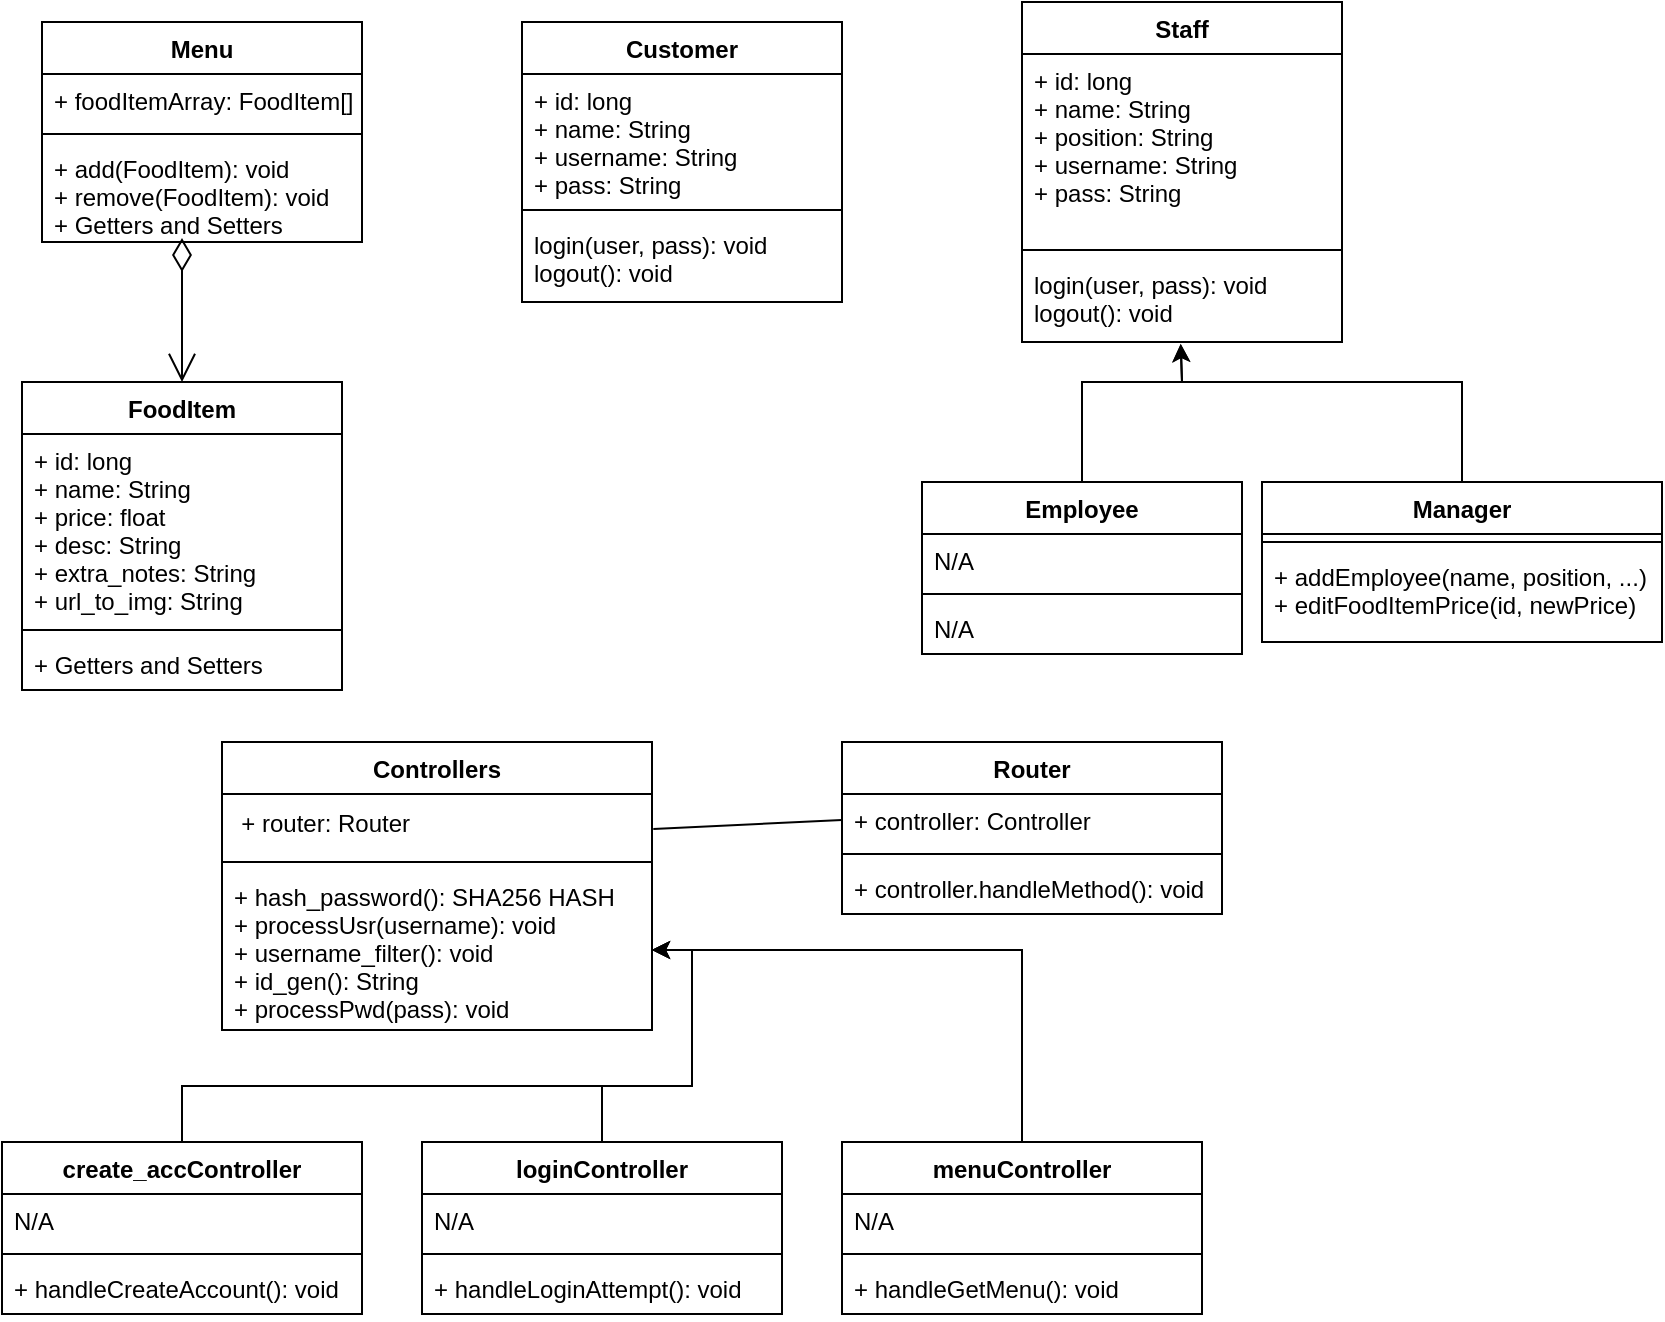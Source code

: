 <mxfile version="20.5.1" type="device"><diagram id="hzjN0ymPcRmBAlDXRr_Y" name="Page-1"><mxGraphModel dx="730" dy="291" grid="1" gridSize="10" guides="1" tooltips="1" connect="1" arrows="1" fold="1" page="1" pageScale="1" pageWidth="850" pageHeight="1100" math="0" shadow="0"><root><mxCell id="0"/><mxCell id="1" parent="0"/><mxCell id="BM-hwBQUzM0qk4UlZ55B-1" value="Menu" style="swimlane;fontStyle=1;align=center;verticalAlign=top;childLayout=stackLayout;horizontal=1;startSize=26;horizontalStack=0;resizeParent=1;resizeParentMax=0;resizeLast=0;collapsible=1;marginBottom=0;" parent="1" vertex="1"><mxGeometry x="40" y="80" width="160" height="110" as="geometry"/></mxCell><mxCell id="BM-hwBQUzM0qk4UlZ55B-2" value="+ foodItemArray: FoodItem[]" style="text;strokeColor=none;fillColor=none;align=left;verticalAlign=top;spacingLeft=4;spacingRight=4;overflow=hidden;rotatable=0;points=[[0,0.5],[1,0.5]];portConstraint=eastwest;" parent="BM-hwBQUzM0qk4UlZ55B-1" vertex="1"><mxGeometry y="26" width="160" height="26" as="geometry"/></mxCell><mxCell id="BM-hwBQUzM0qk4UlZ55B-3" value="" style="line;strokeWidth=1;fillColor=none;align=left;verticalAlign=middle;spacingTop=-1;spacingLeft=3;spacingRight=3;rotatable=0;labelPosition=right;points=[];portConstraint=eastwest;strokeColor=inherit;" parent="BM-hwBQUzM0qk4UlZ55B-1" vertex="1"><mxGeometry y="52" width="160" height="8" as="geometry"/></mxCell><mxCell id="BM-hwBQUzM0qk4UlZ55B-4" value="+ add(FoodItem): void&#10;+ remove(FoodItem): void&#10;+ Getters and Setters" style="text;strokeColor=none;fillColor=none;align=left;verticalAlign=top;spacingLeft=4;spacingRight=4;overflow=hidden;rotatable=0;points=[[0,0.5],[1,0.5]];portConstraint=eastwest;" parent="BM-hwBQUzM0qk4UlZ55B-1" vertex="1"><mxGeometry y="60" width="160" height="50" as="geometry"/></mxCell><mxCell id="BM-hwBQUzM0qk4UlZ55B-5" value="Staff" style="swimlane;fontStyle=1;align=center;verticalAlign=top;childLayout=stackLayout;horizontal=1;startSize=26;horizontalStack=0;resizeParent=1;resizeParentMax=0;resizeLast=0;collapsible=1;marginBottom=0;" parent="1" vertex="1"><mxGeometry x="530" y="70" width="160" height="170" as="geometry"/></mxCell><mxCell id="BM-hwBQUzM0qk4UlZ55B-6" value="+ id: long&#10;+ name: String&#10;+ position: String&#10;+ username: String&#10;+ pass: String" style="text;strokeColor=none;fillColor=none;align=left;verticalAlign=top;spacingLeft=4;spacingRight=4;overflow=hidden;rotatable=0;points=[[0,0.5],[1,0.5]];portConstraint=eastwest;" parent="BM-hwBQUzM0qk4UlZ55B-5" vertex="1"><mxGeometry y="26" width="160" height="94" as="geometry"/></mxCell><mxCell id="BM-hwBQUzM0qk4UlZ55B-7" value="" style="line;strokeWidth=1;fillColor=none;align=left;verticalAlign=middle;spacingTop=-1;spacingLeft=3;spacingRight=3;rotatable=0;labelPosition=right;points=[];portConstraint=eastwest;strokeColor=inherit;" parent="BM-hwBQUzM0qk4UlZ55B-5" vertex="1"><mxGeometry y="120" width="160" height="8" as="geometry"/></mxCell><mxCell id="BM-hwBQUzM0qk4UlZ55B-8" value="login(user, pass): void&#10;logout(): void" style="text;strokeColor=none;fillColor=none;align=left;verticalAlign=top;spacingLeft=4;spacingRight=4;overflow=hidden;rotatable=0;points=[[0,0.5],[1,0.5]];portConstraint=eastwest;" parent="BM-hwBQUzM0qk4UlZ55B-5" vertex="1"><mxGeometry y="128" width="160" height="42" as="geometry"/></mxCell><mxCell id="BM-hwBQUzM0qk4UlZ55B-9" value="Manager" style="swimlane;fontStyle=1;align=center;verticalAlign=top;childLayout=stackLayout;horizontal=1;startSize=26;horizontalStack=0;resizeParent=1;resizeParentMax=0;resizeLast=0;collapsible=1;marginBottom=0;" parent="1" vertex="1"><mxGeometry x="650" y="310" width="200" height="80" as="geometry"/></mxCell><mxCell id="BM-hwBQUzM0qk4UlZ55B-11" value="" style="line;strokeWidth=1;fillColor=none;align=left;verticalAlign=middle;spacingTop=-1;spacingLeft=3;spacingRight=3;rotatable=0;labelPosition=right;points=[];portConstraint=eastwest;strokeColor=inherit;" parent="BM-hwBQUzM0qk4UlZ55B-9" vertex="1"><mxGeometry y="26" width="200" height="8" as="geometry"/></mxCell><mxCell id="BM-hwBQUzM0qk4UlZ55B-12" value="+ addEmployee(name, position, ...)&#10;+ editFoodItemPrice(id, newPrice)" style="text;strokeColor=none;fillColor=none;align=left;verticalAlign=top;spacingLeft=4;spacingRight=4;overflow=hidden;rotatable=0;points=[[0,0.5],[1,0.5]];portConstraint=eastwest;" parent="BM-hwBQUzM0qk4UlZ55B-9" vertex="1"><mxGeometry y="34" width="200" height="46" as="geometry"/></mxCell><mxCell id="BM-hwBQUzM0qk4UlZ55B-13" value="FoodItem" style="swimlane;fontStyle=1;align=center;verticalAlign=top;childLayout=stackLayout;horizontal=1;startSize=26;horizontalStack=0;resizeParent=1;resizeParentMax=0;resizeLast=0;collapsible=1;marginBottom=0;" parent="1" vertex="1"><mxGeometry x="30" y="260" width="160" height="154" as="geometry"/></mxCell><mxCell id="BM-hwBQUzM0qk4UlZ55B-14" value="+ id: long&#10;+ name: String&#10;+ price: float&#10;+ desc: String&#10;+ extra_notes: String&#10;+ url_to_img: String" style="text;strokeColor=none;fillColor=none;align=left;verticalAlign=top;spacingLeft=4;spacingRight=4;overflow=hidden;rotatable=0;points=[[0,0.5],[1,0.5]];portConstraint=eastwest;" parent="BM-hwBQUzM0qk4UlZ55B-13" vertex="1"><mxGeometry y="26" width="160" height="94" as="geometry"/></mxCell><mxCell id="BM-hwBQUzM0qk4UlZ55B-15" value="" style="line;strokeWidth=1;fillColor=none;align=left;verticalAlign=middle;spacingTop=-1;spacingLeft=3;spacingRight=3;rotatable=0;labelPosition=right;points=[];portConstraint=eastwest;strokeColor=inherit;" parent="BM-hwBQUzM0qk4UlZ55B-13" vertex="1"><mxGeometry y="120" width="160" height="8" as="geometry"/></mxCell><mxCell id="BM-hwBQUzM0qk4UlZ55B-16" value="+ Getters and Setters" style="text;strokeColor=none;fillColor=none;align=left;verticalAlign=top;spacingLeft=4;spacingRight=4;overflow=hidden;rotatable=0;points=[[0,0.5],[1,0.5]];portConstraint=eastwest;" parent="BM-hwBQUzM0qk4UlZ55B-13" vertex="1"><mxGeometry y="128" width="160" height="26" as="geometry"/></mxCell><mxCell id="zHB_PHRCmJvBuThM_DU8-4" value="" style="endArrow=open;html=1;endSize=12;startArrow=diamondThin;startSize=14;startFill=0;edgeStyle=orthogonalEdgeStyle;align=left;verticalAlign=bottom;rounded=0;entryX=0.5;entryY=0;entryDx=0;entryDy=0;" parent="1" target="BM-hwBQUzM0qk4UlZ55B-13" edge="1"><mxGeometry x="-1" y="3" relative="1" as="geometry"><mxPoint x="110" y="188" as="sourcePoint"/><mxPoint x="450" y="238" as="targetPoint"/><Array as="points"><mxPoint x="110" y="224"/><mxPoint x="110" y="224"/></Array></mxGeometry></mxCell><mxCell id="zHB_PHRCmJvBuThM_DU8-6" value="Employee" style="swimlane;fontStyle=1;align=center;verticalAlign=top;childLayout=stackLayout;horizontal=1;startSize=26;horizontalStack=0;resizeParent=1;resizeParentMax=0;resizeLast=0;collapsible=1;marginBottom=0;" parent="1" vertex="1"><mxGeometry x="480" y="310" width="160" height="86" as="geometry"/></mxCell><mxCell id="zHB_PHRCmJvBuThM_DU8-7" value="N/A" style="text;strokeColor=none;fillColor=none;align=left;verticalAlign=top;spacingLeft=4;spacingRight=4;overflow=hidden;rotatable=0;points=[[0,0.5],[1,0.5]];portConstraint=eastwest;" parent="zHB_PHRCmJvBuThM_DU8-6" vertex="1"><mxGeometry y="26" width="160" height="26" as="geometry"/></mxCell><mxCell id="zHB_PHRCmJvBuThM_DU8-8" value="" style="line;strokeWidth=1;fillColor=none;align=left;verticalAlign=middle;spacingTop=-1;spacingLeft=3;spacingRight=3;rotatable=0;labelPosition=right;points=[];portConstraint=eastwest;strokeColor=inherit;" parent="zHB_PHRCmJvBuThM_DU8-6" vertex="1"><mxGeometry y="52" width="160" height="8" as="geometry"/></mxCell><mxCell id="zHB_PHRCmJvBuThM_DU8-9" value="N/A" style="text;strokeColor=none;fillColor=none;align=left;verticalAlign=top;spacingLeft=4;spacingRight=4;overflow=hidden;rotatable=0;points=[[0,0.5],[1,0.5]];portConstraint=eastwest;" parent="zHB_PHRCmJvBuThM_DU8-6" vertex="1"><mxGeometry y="60" width="160" height="26" as="geometry"/></mxCell><mxCell id="a_oDX2DVrS_gs5HMyWNk-1" value="" style="endArrow=classic;html=1;rounded=0;entryX=0.496;entryY=1.026;entryDx=0;entryDy=0;entryPerimeter=0;exitX=0.5;exitY=0;exitDx=0;exitDy=0;" parent="1" source="zHB_PHRCmJvBuThM_DU8-6" target="BM-hwBQUzM0qk4UlZ55B-8" edge="1"><mxGeometry width="50" height="50" relative="1" as="geometry"><mxPoint x="440" y="300" as="sourcePoint"/><mxPoint x="490" y="250" as="targetPoint"/><Array as="points"><mxPoint x="560" y="260"/><mxPoint x="610" y="260"/></Array></mxGeometry></mxCell><mxCell id="a_oDX2DVrS_gs5HMyWNk-2" value="" style="endArrow=classic;html=1;rounded=0;exitX=0.5;exitY=0;exitDx=0;exitDy=0;entryX=0.496;entryY=1.022;entryDx=0;entryDy=0;entryPerimeter=0;" parent="1" source="BM-hwBQUzM0qk4UlZ55B-9" target="BM-hwBQUzM0qk4UlZ55B-8" edge="1"><mxGeometry width="50" height="50" relative="1" as="geometry"><mxPoint x="570.0" y="320" as="sourcePoint"/><mxPoint x="610" y="230" as="targetPoint"/><Array as="points"><mxPoint x="750" y="260"/><mxPoint x="610" y="260"/></Array></mxGeometry></mxCell><mxCell id="mv8up9QOlFsigVZWHc2T-1" value="Customer" style="swimlane;fontStyle=1;align=center;verticalAlign=top;childLayout=stackLayout;horizontal=1;startSize=26;horizontalStack=0;resizeParent=1;resizeParentMax=0;resizeLast=0;collapsible=1;marginBottom=0;" vertex="1" parent="1"><mxGeometry x="280" y="80" width="160" height="140" as="geometry"/></mxCell><mxCell id="mv8up9QOlFsigVZWHc2T-2" value="+ id: long&#10;+ name: String&#10;+ username: String&#10;+ pass: String" style="text;strokeColor=none;fillColor=none;align=left;verticalAlign=top;spacingLeft=4;spacingRight=4;overflow=hidden;rotatable=0;points=[[0,0.5],[1,0.5]];portConstraint=eastwest;" vertex="1" parent="mv8up9QOlFsigVZWHc2T-1"><mxGeometry y="26" width="160" height="64" as="geometry"/></mxCell><mxCell id="mv8up9QOlFsigVZWHc2T-3" value="" style="line;strokeWidth=1;fillColor=none;align=left;verticalAlign=middle;spacingTop=-1;spacingLeft=3;spacingRight=3;rotatable=0;labelPosition=right;points=[];portConstraint=eastwest;strokeColor=inherit;" vertex="1" parent="mv8up9QOlFsigVZWHc2T-1"><mxGeometry y="90" width="160" height="8" as="geometry"/></mxCell><mxCell id="mv8up9QOlFsigVZWHc2T-4" value="login(user, pass): void&#10;logout(): void" style="text;strokeColor=none;fillColor=none;align=left;verticalAlign=top;spacingLeft=4;spacingRight=4;overflow=hidden;rotatable=0;points=[[0,0.5],[1,0.5]];portConstraint=eastwest;" vertex="1" parent="mv8up9QOlFsigVZWHc2T-1"><mxGeometry y="98" width="160" height="42" as="geometry"/></mxCell><mxCell id="mv8up9QOlFsigVZWHc2T-9" value="Router" style="swimlane;fontStyle=1;align=center;verticalAlign=top;childLayout=stackLayout;horizontal=1;startSize=26;horizontalStack=0;resizeParent=1;resizeParentMax=0;resizeLast=0;collapsible=1;marginBottom=0;" vertex="1" parent="1"><mxGeometry x="440" y="440" width="190" height="86" as="geometry"/></mxCell><mxCell id="mv8up9QOlFsigVZWHc2T-10" value="+ controller: Controller" style="text;strokeColor=none;fillColor=none;align=left;verticalAlign=top;spacingLeft=4;spacingRight=4;overflow=hidden;rotatable=0;points=[[0,0.5],[1,0.5]];portConstraint=eastwest;" vertex="1" parent="mv8up9QOlFsigVZWHc2T-9"><mxGeometry y="26" width="190" height="26" as="geometry"/></mxCell><mxCell id="mv8up9QOlFsigVZWHc2T-11" value="" style="line;strokeWidth=1;fillColor=none;align=left;verticalAlign=middle;spacingTop=-1;spacingLeft=3;spacingRight=3;rotatable=0;labelPosition=right;points=[];portConstraint=eastwest;strokeColor=inherit;" vertex="1" parent="mv8up9QOlFsigVZWHc2T-9"><mxGeometry y="52" width="190" height="8" as="geometry"/></mxCell><mxCell id="mv8up9QOlFsigVZWHc2T-12" value="+ controller.handleMethod(): void" style="text;strokeColor=none;fillColor=none;align=left;verticalAlign=top;spacingLeft=4;spacingRight=4;overflow=hidden;rotatable=0;points=[[0,0.5],[1,0.5]];portConstraint=eastwest;" vertex="1" parent="mv8up9QOlFsigVZWHc2T-9"><mxGeometry y="60" width="190" height="26" as="geometry"/></mxCell><mxCell id="mv8up9QOlFsigVZWHc2T-26" value="" style="endArrow=none;html=1;rounded=0;entryX=0;entryY=0.5;entryDx=0;entryDy=0;startArrow=none;exitX=1.003;exitY=0.585;exitDx=0;exitDy=0;exitPerimeter=0;" edge="1" parent="1" source="mv8up9QOlFsigVZWHc2T-37" target="mv8up9QOlFsigVZWHc2T-10"><mxGeometry width="50" height="50" relative="1" as="geometry"><mxPoint x="350" y="490" as="sourcePoint"/><mxPoint x="470" y="560" as="targetPoint"/><Array as="points"/></mxGeometry></mxCell><mxCell id="mv8up9QOlFsigVZWHc2T-13" value="Controllers" style="swimlane;fontStyle=1;align=center;verticalAlign=top;childLayout=stackLayout;horizontal=1;startSize=26;horizontalStack=0;resizeParent=1;resizeParentMax=0;resizeLast=0;collapsible=1;marginBottom=0;" vertex="1" parent="1"><mxGeometry x="130" y="440" width="215" height="144" as="geometry"/></mxCell><mxCell id="mv8up9QOlFsigVZWHc2T-37" value="+ router: Router&amp;nbsp; &amp;nbsp; &amp;nbsp; &amp;nbsp; &amp;nbsp; &amp;nbsp; &amp;nbsp; &amp;nbsp; &amp;nbsp; &amp;nbsp; &amp;nbsp; &amp;nbsp; &amp;nbsp; &amp;nbsp; &amp;nbsp; &amp;nbsp; &amp;nbsp;&amp;nbsp;" style="text;html=1;align=center;verticalAlign=middle;resizable=0;points=[];autosize=1;strokeColor=none;fillColor=none;" vertex="1" parent="mv8up9QOlFsigVZWHc2T-13"><mxGeometry y="26" width="215" height="30" as="geometry"/></mxCell><mxCell id="mv8up9QOlFsigVZWHc2T-15" value="" style="line;strokeWidth=1;fillColor=none;align=left;verticalAlign=middle;spacingTop=-1;spacingLeft=3;spacingRight=3;rotatable=0;labelPosition=right;points=[];portConstraint=eastwest;strokeColor=inherit;" vertex="1" parent="mv8up9QOlFsigVZWHc2T-13"><mxGeometry y="56" width="215" height="8" as="geometry"/></mxCell><mxCell id="mv8up9QOlFsigVZWHc2T-16" value="+ hash_password(): SHA256 HASH&#10;+ processUsr(username): void&#10;+ username_filter(): void&#10;+ id_gen(): String&#10;+ processPwd(pass): void" style="text;strokeColor=none;fillColor=none;align=left;verticalAlign=top;spacingLeft=4;spacingRight=4;overflow=hidden;rotatable=0;points=[[0,0.5],[1,0.5]];portConstraint=eastwest;" vertex="1" parent="mv8up9QOlFsigVZWHc2T-13"><mxGeometry y="64" width="215" height="80" as="geometry"/></mxCell><mxCell id="mv8up9QOlFsigVZWHc2T-50" style="edgeStyle=orthogonalEdgeStyle;rounded=0;orthogonalLoop=1;jettySize=auto;html=1;exitX=0.5;exitY=0;exitDx=0;exitDy=0;entryX=1;entryY=0.5;entryDx=0;entryDy=0;" edge="1" parent="1" source="mv8up9QOlFsigVZWHc2T-38" target="mv8up9QOlFsigVZWHc2T-16"><mxGeometry relative="1" as="geometry"><mxPoint x="240" y="600.0" as="targetPoint"/></mxGeometry></mxCell><mxCell id="mv8up9QOlFsigVZWHc2T-38" value="create_accController" style="swimlane;fontStyle=1;align=center;verticalAlign=top;childLayout=stackLayout;horizontal=1;startSize=26;horizontalStack=0;resizeParent=1;resizeParentMax=0;resizeLast=0;collapsible=1;marginBottom=0;" vertex="1" parent="1"><mxGeometry x="20" y="640" width="180" height="86" as="geometry"/></mxCell><mxCell id="mv8up9QOlFsigVZWHc2T-39" value="N/A" style="text;strokeColor=none;fillColor=none;align=left;verticalAlign=top;spacingLeft=4;spacingRight=4;overflow=hidden;rotatable=0;points=[[0,0.5],[1,0.5]];portConstraint=eastwest;" vertex="1" parent="mv8up9QOlFsigVZWHc2T-38"><mxGeometry y="26" width="180" height="26" as="geometry"/></mxCell><mxCell id="mv8up9QOlFsigVZWHc2T-40" value="" style="line;strokeWidth=1;fillColor=none;align=left;verticalAlign=middle;spacingTop=-1;spacingLeft=3;spacingRight=3;rotatable=0;labelPosition=right;points=[];portConstraint=eastwest;strokeColor=inherit;" vertex="1" parent="mv8up9QOlFsigVZWHc2T-38"><mxGeometry y="52" width="180" height="8" as="geometry"/></mxCell><mxCell id="mv8up9QOlFsigVZWHc2T-41" value="+ handleCreateAccount(): void" style="text;strokeColor=none;fillColor=none;align=left;verticalAlign=top;spacingLeft=4;spacingRight=4;overflow=hidden;rotatable=0;points=[[0,0.5],[1,0.5]];portConstraint=eastwest;" vertex="1" parent="mv8up9QOlFsigVZWHc2T-38"><mxGeometry y="60" width="180" height="26" as="geometry"/></mxCell><mxCell id="mv8up9QOlFsigVZWHc2T-51" style="edgeStyle=orthogonalEdgeStyle;rounded=0;orthogonalLoop=1;jettySize=auto;html=1;exitX=0.5;exitY=0;exitDx=0;exitDy=0;entryX=1;entryY=0.5;entryDx=0;entryDy=0;" edge="1" parent="1" source="mv8up9QOlFsigVZWHc2T-42" target="mv8up9QOlFsigVZWHc2T-16"><mxGeometry relative="1" as="geometry"><mxPoint x="240" y="600.0" as="targetPoint"/></mxGeometry></mxCell><mxCell id="mv8up9QOlFsigVZWHc2T-42" value="loginController" style="swimlane;fontStyle=1;align=center;verticalAlign=top;childLayout=stackLayout;horizontal=1;startSize=26;horizontalStack=0;resizeParent=1;resizeParentMax=0;resizeLast=0;collapsible=1;marginBottom=0;" vertex="1" parent="1"><mxGeometry x="230" y="640" width="180" height="86" as="geometry"/></mxCell><mxCell id="mv8up9QOlFsigVZWHc2T-43" value="N/A" style="text;strokeColor=none;fillColor=none;align=left;verticalAlign=top;spacingLeft=4;spacingRight=4;overflow=hidden;rotatable=0;points=[[0,0.5],[1,0.5]];portConstraint=eastwest;" vertex="1" parent="mv8up9QOlFsigVZWHc2T-42"><mxGeometry y="26" width="180" height="26" as="geometry"/></mxCell><mxCell id="mv8up9QOlFsigVZWHc2T-44" value="" style="line;strokeWidth=1;fillColor=none;align=left;verticalAlign=middle;spacingTop=-1;spacingLeft=3;spacingRight=3;rotatable=0;labelPosition=right;points=[];portConstraint=eastwest;strokeColor=inherit;" vertex="1" parent="mv8up9QOlFsigVZWHc2T-42"><mxGeometry y="52" width="180" height="8" as="geometry"/></mxCell><mxCell id="mv8up9QOlFsigVZWHc2T-45" value="+ handleLoginAttempt(): void" style="text;strokeColor=none;fillColor=none;align=left;verticalAlign=top;spacingLeft=4;spacingRight=4;overflow=hidden;rotatable=0;points=[[0,0.5],[1,0.5]];portConstraint=eastwest;" vertex="1" parent="mv8up9QOlFsigVZWHc2T-42"><mxGeometry y="60" width="180" height="26" as="geometry"/></mxCell><mxCell id="mv8up9QOlFsigVZWHc2T-52" style="edgeStyle=orthogonalEdgeStyle;rounded=0;orthogonalLoop=1;jettySize=auto;html=1;exitX=0.5;exitY=0;exitDx=0;exitDy=0;entryX=1;entryY=0.5;entryDx=0;entryDy=0;" edge="1" parent="1" source="mv8up9QOlFsigVZWHc2T-46" target="mv8up9QOlFsigVZWHc2T-16"><mxGeometry relative="1" as="geometry"><mxPoint x="240" y="600.0" as="targetPoint"/></mxGeometry></mxCell><mxCell id="mv8up9QOlFsigVZWHc2T-46" value="menuController" style="swimlane;fontStyle=1;align=center;verticalAlign=top;childLayout=stackLayout;horizontal=1;startSize=26;horizontalStack=0;resizeParent=1;resizeParentMax=0;resizeLast=0;collapsible=1;marginBottom=0;" vertex="1" parent="1"><mxGeometry x="440" y="640" width="180" height="86" as="geometry"/></mxCell><mxCell id="mv8up9QOlFsigVZWHc2T-47" value="N/A" style="text;strokeColor=none;fillColor=none;align=left;verticalAlign=top;spacingLeft=4;spacingRight=4;overflow=hidden;rotatable=0;points=[[0,0.5],[1,0.5]];portConstraint=eastwest;" vertex="1" parent="mv8up9QOlFsigVZWHc2T-46"><mxGeometry y="26" width="180" height="26" as="geometry"/></mxCell><mxCell id="mv8up9QOlFsigVZWHc2T-48" value="" style="line;strokeWidth=1;fillColor=none;align=left;verticalAlign=middle;spacingTop=-1;spacingLeft=3;spacingRight=3;rotatable=0;labelPosition=right;points=[];portConstraint=eastwest;strokeColor=inherit;" vertex="1" parent="mv8up9QOlFsigVZWHc2T-46"><mxGeometry y="52" width="180" height="8" as="geometry"/></mxCell><mxCell id="mv8up9QOlFsigVZWHc2T-49" value="+ handleGetMenu(): void" style="text;strokeColor=none;fillColor=none;align=left;verticalAlign=top;spacingLeft=4;spacingRight=4;overflow=hidden;rotatable=0;points=[[0,0.5],[1,0.5]];portConstraint=eastwest;" vertex="1" parent="mv8up9QOlFsigVZWHc2T-46"><mxGeometry y="60" width="180" height="26" as="geometry"/></mxCell></root></mxGraphModel></diagram></mxfile>